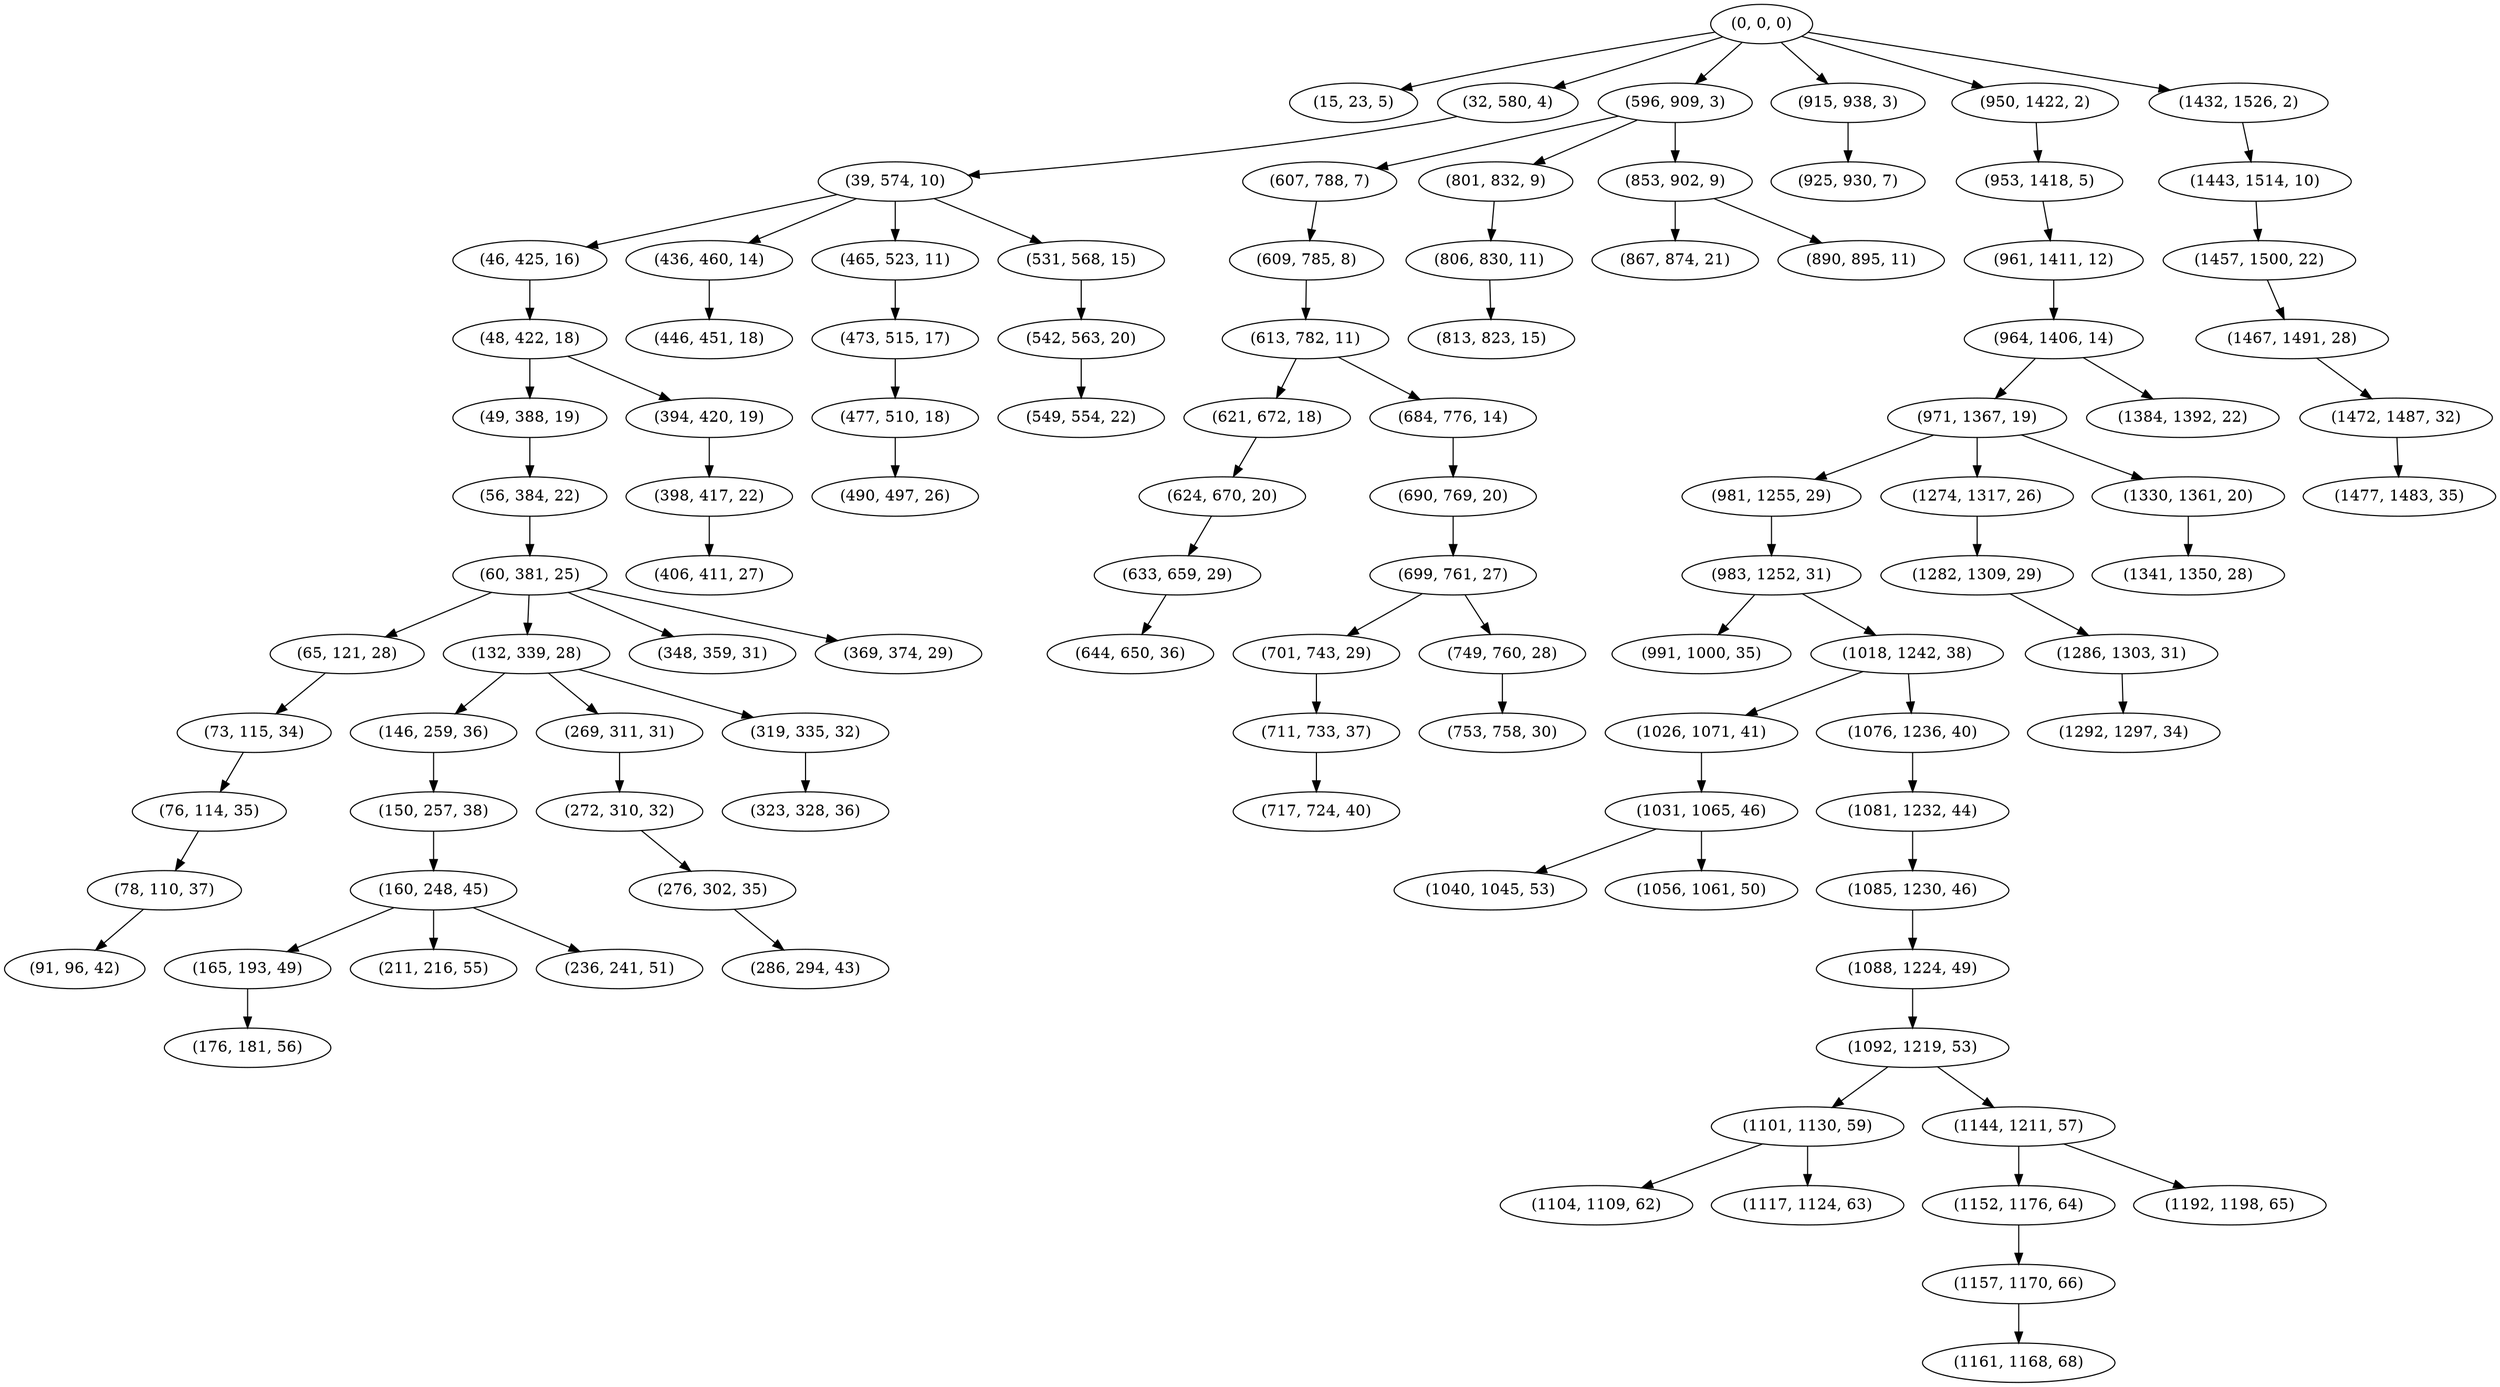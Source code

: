digraph tree {
    "(0, 0, 0)";
    "(15, 23, 5)";
    "(32, 580, 4)";
    "(39, 574, 10)";
    "(46, 425, 16)";
    "(48, 422, 18)";
    "(49, 388, 19)";
    "(56, 384, 22)";
    "(60, 381, 25)";
    "(65, 121, 28)";
    "(73, 115, 34)";
    "(76, 114, 35)";
    "(78, 110, 37)";
    "(91, 96, 42)";
    "(132, 339, 28)";
    "(146, 259, 36)";
    "(150, 257, 38)";
    "(160, 248, 45)";
    "(165, 193, 49)";
    "(176, 181, 56)";
    "(211, 216, 55)";
    "(236, 241, 51)";
    "(269, 311, 31)";
    "(272, 310, 32)";
    "(276, 302, 35)";
    "(286, 294, 43)";
    "(319, 335, 32)";
    "(323, 328, 36)";
    "(348, 359, 31)";
    "(369, 374, 29)";
    "(394, 420, 19)";
    "(398, 417, 22)";
    "(406, 411, 27)";
    "(436, 460, 14)";
    "(446, 451, 18)";
    "(465, 523, 11)";
    "(473, 515, 17)";
    "(477, 510, 18)";
    "(490, 497, 26)";
    "(531, 568, 15)";
    "(542, 563, 20)";
    "(549, 554, 22)";
    "(596, 909, 3)";
    "(607, 788, 7)";
    "(609, 785, 8)";
    "(613, 782, 11)";
    "(621, 672, 18)";
    "(624, 670, 20)";
    "(633, 659, 29)";
    "(644, 650, 36)";
    "(684, 776, 14)";
    "(690, 769, 20)";
    "(699, 761, 27)";
    "(701, 743, 29)";
    "(711, 733, 37)";
    "(717, 724, 40)";
    "(749, 760, 28)";
    "(753, 758, 30)";
    "(801, 832, 9)";
    "(806, 830, 11)";
    "(813, 823, 15)";
    "(853, 902, 9)";
    "(867, 874, 21)";
    "(890, 895, 11)";
    "(915, 938, 3)";
    "(925, 930, 7)";
    "(950, 1422, 2)";
    "(953, 1418, 5)";
    "(961, 1411, 12)";
    "(964, 1406, 14)";
    "(971, 1367, 19)";
    "(981, 1255, 29)";
    "(983, 1252, 31)";
    "(991, 1000, 35)";
    "(1018, 1242, 38)";
    "(1026, 1071, 41)";
    "(1031, 1065, 46)";
    "(1040, 1045, 53)";
    "(1056, 1061, 50)";
    "(1076, 1236, 40)";
    "(1081, 1232, 44)";
    "(1085, 1230, 46)";
    "(1088, 1224, 49)";
    "(1092, 1219, 53)";
    "(1101, 1130, 59)";
    "(1104, 1109, 62)";
    "(1117, 1124, 63)";
    "(1144, 1211, 57)";
    "(1152, 1176, 64)";
    "(1157, 1170, 66)";
    "(1161, 1168, 68)";
    "(1192, 1198, 65)";
    "(1274, 1317, 26)";
    "(1282, 1309, 29)";
    "(1286, 1303, 31)";
    "(1292, 1297, 34)";
    "(1330, 1361, 20)";
    "(1341, 1350, 28)";
    "(1384, 1392, 22)";
    "(1432, 1526, 2)";
    "(1443, 1514, 10)";
    "(1457, 1500, 22)";
    "(1467, 1491, 28)";
    "(1472, 1487, 32)";
    "(1477, 1483, 35)";
    "(0, 0, 0)" -> "(15, 23, 5)";
    "(0, 0, 0)" -> "(32, 580, 4)";
    "(0, 0, 0)" -> "(596, 909, 3)";
    "(0, 0, 0)" -> "(915, 938, 3)";
    "(0, 0, 0)" -> "(950, 1422, 2)";
    "(0, 0, 0)" -> "(1432, 1526, 2)";
    "(32, 580, 4)" -> "(39, 574, 10)";
    "(39, 574, 10)" -> "(46, 425, 16)";
    "(39, 574, 10)" -> "(436, 460, 14)";
    "(39, 574, 10)" -> "(465, 523, 11)";
    "(39, 574, 10)" -> "(531, 568, 15)";
    "(46, 425, 16)" -> "(48, 422, 18)";
    "(48, 422, 18)" -> "(49, 388, 19)";
    "(48, 422, 18)" -> "(394, 420, 19)";
    "(49, 388, 19)" -> "(56, 384, 22)";
    "(56, 384, 22)" -> "(60, 381, 25)";
    "(60, 381, 25)" -> "(65, 121, 28)";
    "(60, 381, 25)" -> "(132, 339, 28)";
    "(60, 381, 25)" -> "(348, 359, 31)";
    "(60, 381, 25)" -> "(369, 374, 29)";
    "(65, 121, 28)" -> "(73, 115, 34)";
    "(73, 115, 34)" -> "(76, 114, 35)";
    "(76, 114, 35)" -> "(78, 110, 37)";
    "(78, 110, 37)" -> "(91, 96, 42)";
    "(132, 339, 28)" -> "(146, 259, 36)";
    "(132, 339, 28)" -> "(269, 311, 31)";
    "(132, 339, 28)" -> "(319, 335, 32)";
    "(146, 259, 36)" -> "(150, 257, 38)";
    "(150, 257, 38)" -> "(160, 248, 45)";
    "(160, 248, 45)" -> "(165, 193, 49)";
    "(160, 248, 45)" -> "(211, 216, 55)";
    "(160, 248, 45)" -> "(236, 241, 51)";
    "(165, 193, 49)" -> "(176, 181, 56)";
    "(269, 311, 31)" -> "(272, 310, 32)";
    "(272, 310, 32)" -> "(276, 302, 35)";
    "(276, 302, 35)" -> "(286, 294, 43)";
    "(319, 335, 32)" -> "(323, 328, 36)";
    "(394, 420, 19)" -> "(398, 417, 22)";
    "(398, 417, 22)" -> "(406, 411, 27)";
    "(436, 460, 14)" -> "(446, 451, 18)";
    "(465, 523, 11)" -> "(473, 515, 17)";
    "(473, 515, 17)" -> "(477, 510, 18)";
    "(477, 510, 18)" -> "(490, 497, 26)";
    "(531, 568, 15)" -> "(542, 563, 20)";
    "(542, 563, 20)" -> "(549, 554, 22)";
    "(596, 909, 3)" -> "(607, 788, 7)";
    "(596, 909, 3)" -> "(801, 832, 9)";
    "(596, 909, 3)" -> "(853, 902, 9)";
    "(607, 788, 7)" -> "(609, 785, 8)";
    "(609, 785, 8)" -> "(613, 782, 11)";
    "(613, 782, 11)" -> "(621, 672, 18)";
    "(613, 782, 11)" -> "(684, 776, 14)";
    "(621, 672, 18)" -> "(624, 670, 20)";
    "(624, 670, 20)" -> "(633, 659, 29)";
    "(633, 659, 29)" -> "(644, 650, 36)";
    "(684, 776, 14)" -> "(690, 769, 20)";
    "(690, 769, 20)" -> "(699, 761, 27)";
    "(699, 761, 27)" -> "(701, 743, 29)";
    "(699, 761, 27)" -> "(749, 760, 28)";
    "(701, 743, 29)" -> "(711, 733, 37)";
    "(711, 733, 37)" -> "(717, 724, 40)";
    "(749, 760, 28)" -> "(753, 758, 30)";
    "(801, 832, 9)" -> "(806, 830, 11)";
    "(806, 830, 11)" -> "(813, 823, 15)";
    "(853, 902, 9)" -> "(867, 874, 21)";
    "(853, 902, 9)" -> "(890, 895, 11)";
    "(915, 938, 3)" -> "(925, 930, 7)";
    "(950, 1422, 2)" -> "(953, 1418, 5)";
    "(953, 1418, 5)" -> "(961, 1411, 12)";
    "(961, 1411, 12)" -> "(964, 1406, 14)";
    "(964, 1406, 14)" -> "(971, 1367, 19)";
    "(964, 1406, 14)" -> "(1384, 1392, 22)";
    "(971, 1367, 19)" -> "(981, 1255, 29)";
    "(971, 1367, 19)" -> "(1274, 1317, 26)";
    "(971, 1367, 19)" -> "(1330, 1361, 20)";
    "(981, 1255, 29)" -> "(983, 1252, 31)";
    "(983, 1252, 31)" -> "(991, 1000, 35)";
    "(983, 1252, 31)" -> "(1018, 1242, 38)";
    "(1018, 1242, 38)" -> "(1026, 1071, 41)";
    "(1018, 1242, 38)" -> "(1076, 1236, 40)";
    "(1026, 1071, 41)" -> "(1031, 1065, 46)";
    "(1031, 1065, 46)" -> "(1040, 1045, 53)";
    "(1031, 1065, 46)" -> "(1056, 1061, 50)";
    "(1076, 1236, 40)" -> "(1081, 1232, 44)";
    "(1081, 1232, 44)" -> "(1085, 1230, 46)";
    "(1085, 1230, 46)" -> "(1088, 1224, 49)";
    "(1088, 1224, 49)" -> "(1092, 1219, 53)";
    "(1092, 1219, 53)" -> "(1101, 1130, 59)";
    "(1092, 1219, 53)" -> "(1144, 1211, 57)";
    "(1101, 1130, 59)" -> "(1104, 1109, 62)";
    "(1101, 1130, 59)" -> "(1117, 1124, 63)";
    "(1144, 1211, 57)" -> "(1152, 1176, 64)";
    "(1144, 1211, 57)" -> "(1192, 1198, 65)";
    "(1152, 1176, 64)" -> "(1157, 1170, 66)";
    "(1157, 1170, 66)" -> "(1161, 1168, 68)";
    "(1274, 1317, 26)" -> "(1282, 1309, 29)";
    "(1282, 1309, 29)" -> "(1286, 1303, 31)";
    "(1286, 1303, 31)" -> "(1292, 1297, 34)";
    "(1330, 1361, 20)" -> "(1341, 1350, 28)";
    "(1432, 1526, 2)" -> "(1443, 1514, 10)";
    "(1443, 1514, 10)" -> "(1457, 1500, 22)";
    "(1457, 1500, 22)" -> "(1467, 1491, 28)";
    "(1467, 1491, 28)" -> "(1472, 1487, 32)";
    "(1472, 1487, 32)" -> "(1477, 1483, 35)";
}

